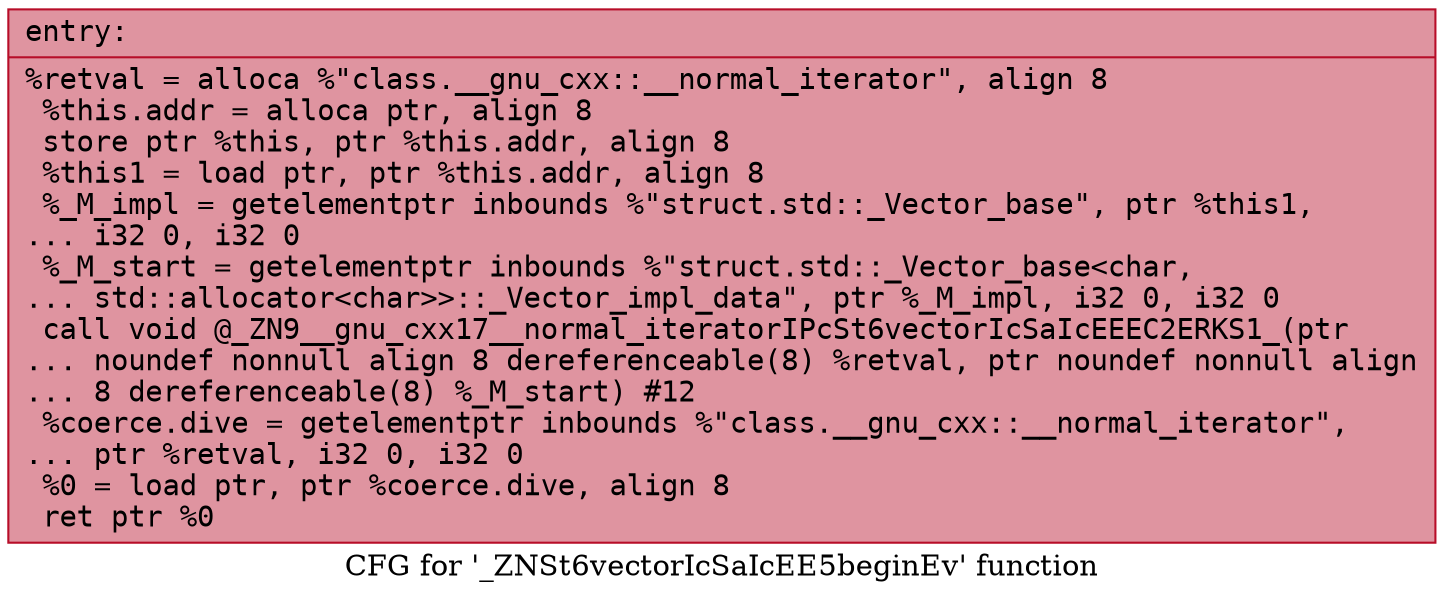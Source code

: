 digraph "CFG for '_ZNSt6vectorIcSaIcEE5beginEv' function" {
	label="CFG for '_ZNSt6vectorIcSaIcEE5beginEv' function";

	Node0x5555abc1fd00 [shape=record,color="#b70d28ff", style=filled, fillcolor="#b70d2870" fontname="Courier",label="{entry:\l|  %retval = alloca %\"class.__gnu_cxx::__normal_iterator\", align 8\l  %this.addr = alloca ptr, align 8\l  store ptr %this, ptr %this.addr, align 8\l  %this1 = load ptr, ptr %this.addr, align 8\l  %_M_impl = getelementptr inbounds %\"struct.std::_Vector_base\", ptr %this1,\l... i32 0, i32 0\l  %_M_start = getelementptr inbounds %\"struct.std::_Vector_base\<char,\l... std::allocator\<char\>\>::_Vector_impl_data\", ptr %_M_impl, i32 0, i32 0\l  call void @_ZN9__gnu_cxx17__normal_iteratorIPcSt6vectorIcSaIcEEEC2ERKS1_(ptr\l... noundef nonnull align 8 dereferenceable(8) %retval, ptr noundef nonnull align\l... 8 dereferenceable(8) %_M_start) #12\l  %coerce.dive = getelementptr inbounds %\"class.__gnu_cxx::__normal_iterator\",\l... ptr %retval, i32 0, i32 0\l  %0 = load ptr, ptr %coerce.dive, align 8\l  ret ptr %0\l}"];
}
